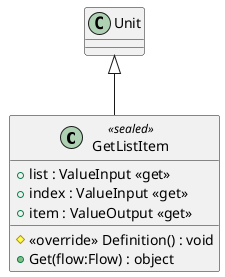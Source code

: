 @startuml
class GetListItem <<sealed>> {
    + list : ValueInput <<get>>
    + index : ValueInput <<get>>
    + item : ValueOutput <<get>>
    # <<override>> Definition() : void
    + Get(flow:Flow) : object
}
Unit <|-- GetListItem
@enduml
